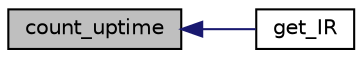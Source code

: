 digraph "count_uptime"
{
  edge [fontname="Helvetica",fontsize="10",labelfontname="Helvetica",labelfontsize="10"];
  node [fontname="Helvetica",fontsize="10",shape=record];
  rankdir="LR";
  Node1 [label="count_uptime",height=0.2,width=0.4,color="black", fillcolor="grey75", style="filled", fontcolor="black"];
  Node1 -> Node2 [dir="back",color="midnightblue",fontsize="10",style="solid",fontname="Helvetica"];
  Node2 [label="get_IR",height=0.2,width=0.4,color="black", fillcolor="white", style="filled",URL="$_i_r_8h.html#abf2f1e240944d4062d5195881de279f2"];
}
